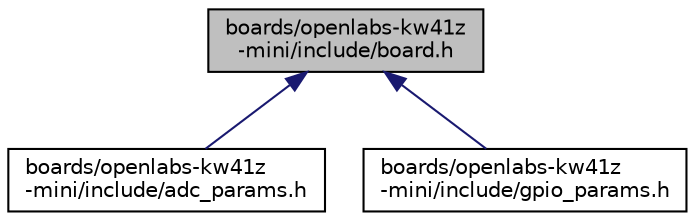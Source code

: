 digraph "boards/openlabs-kw41z-mini/include/board.h"
{
 // LATEX_PDF_SIZE
  edge [fontname="Helvetica",fontsize="10",labelfontname="Helvetica",labelfontsize="10"];
  node [fontname="Helvetica",fontsize="10",shape=record];
  Node1 [label="boards/openlabs-kw41z\l-mini/include/board.h",height=0.2,width=0.4,color="black", fillcolor="grey75", style="filled", fontcolor="black",tooltip="Board specific definitions for openlabs-kw41z-mini."];
  Node1 -> Node2 [dir="back",color="midnightblue",fontsize="10",style="solid",fontname="Helvetica"];
  Node2 [label="boards/openlabs-kw41z\l-mini/include/adc_params.h",height=0.2,width=0.4,color="black", fillcolor="white", style="filled",URL="$openlabs-kw41z-mini_2include_2adc__params_8h.html",tooltip="Board specific configuration of direct mapped ADC."];
  Node1 -> Node3 [dir="back",color="midnightblue",fontsize="10",style="solid",fontname="Helvetica"];
  Node3 [label="boards/openlabs-kw41z\l-mini/include/gpio_params.h",height=0.2,width=0.4,color="black", fillcolor="white", style="filled",URL="$openlabs-kw41z-mini_2include_2gpio__params_8h.html",tooltip="Board specific configuration of direct mapped GPIOs."];
}
